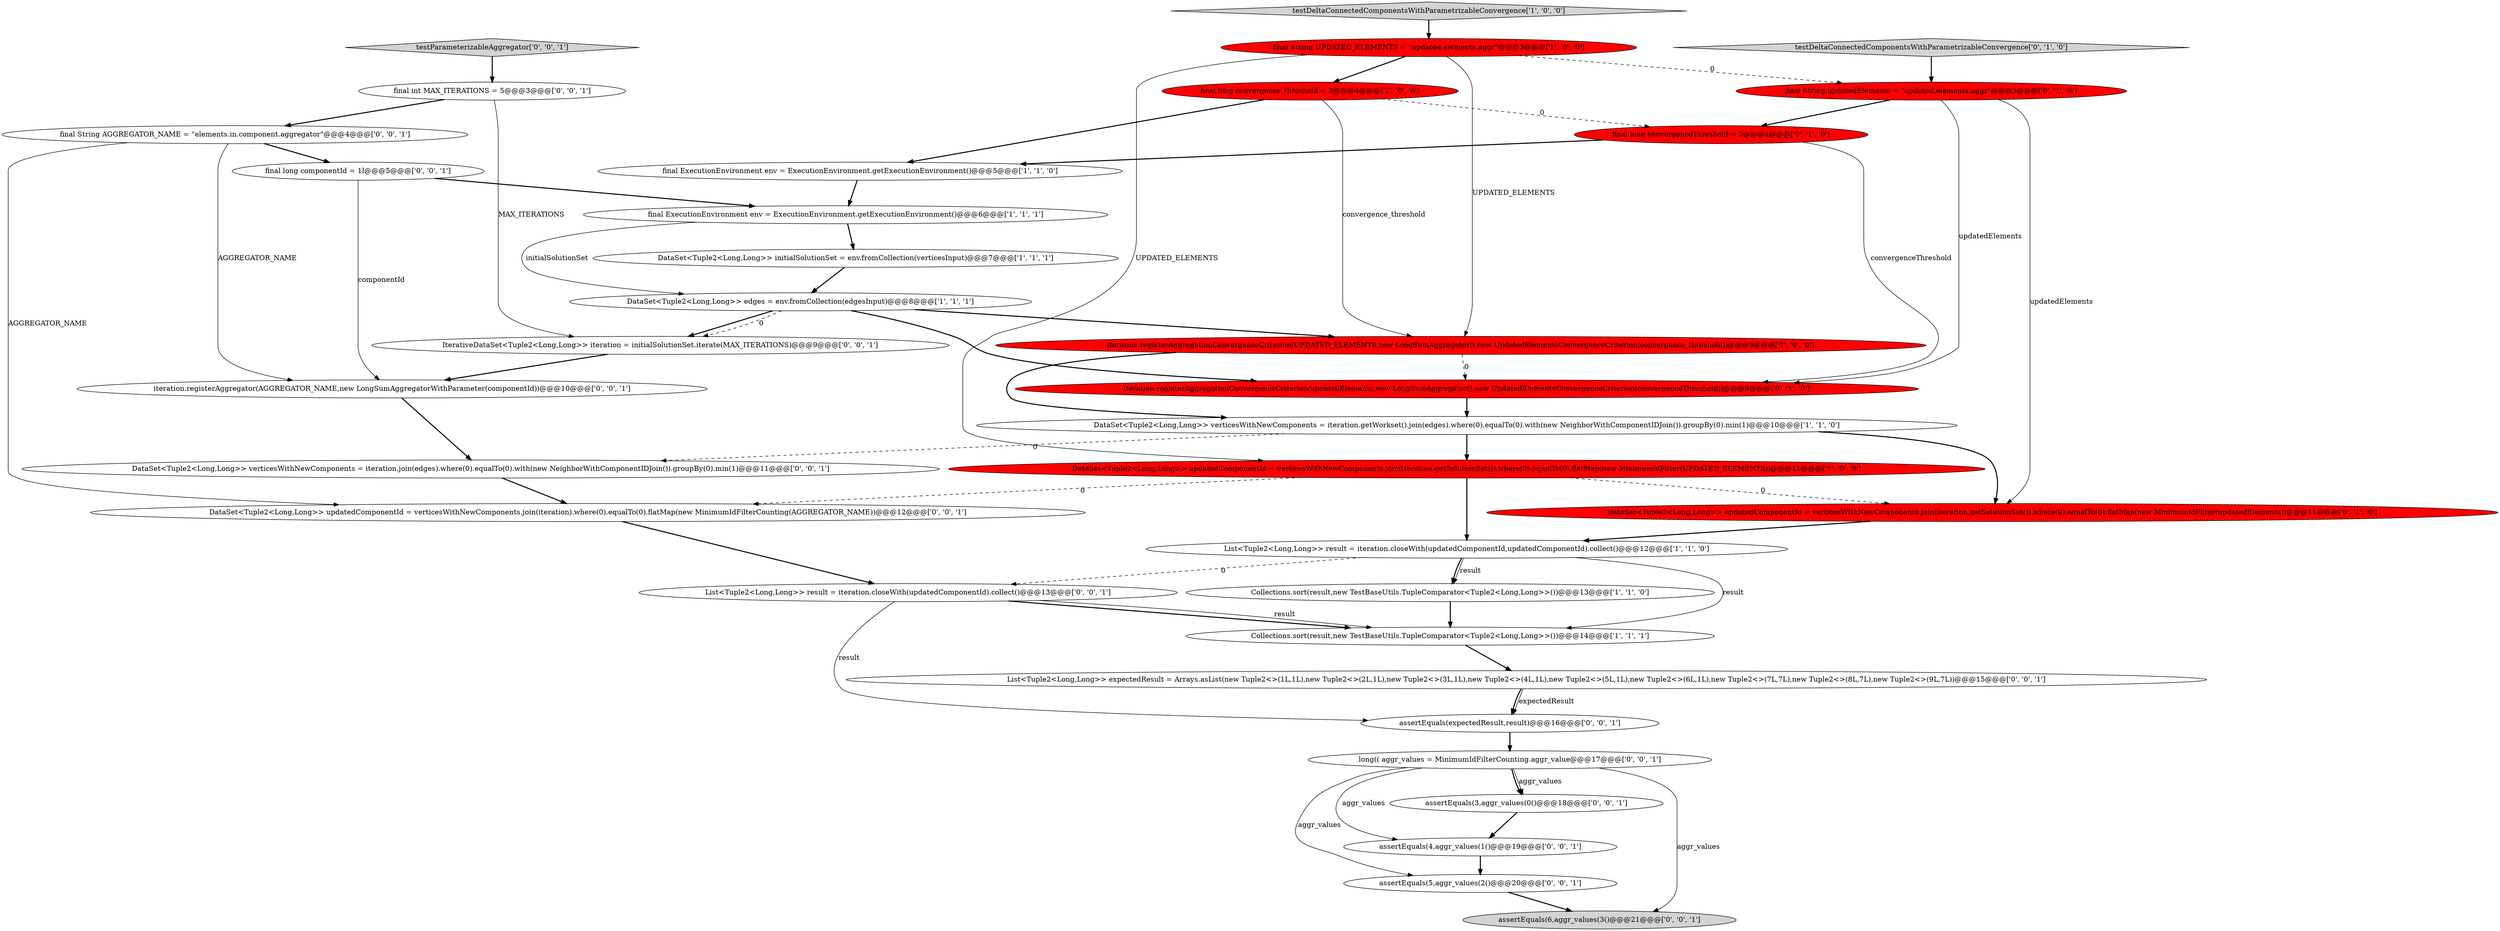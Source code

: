 digraph {
17 [style = filled, label = "DataSet<Tuple2<Long,Long>> updatedComponentId = verticesWithNewComponents.join(iteration.getSolutionSet()).where(0).equalTo(0).flatMap(new MinimumIdFilter(updatedElements))@@@11@@@['0', '1', '0']", fillcolor = red, shape = ellipse image = "AAA1AAABBB2BBB"];
3 [style = filled, label = "DataSet<Tuple2<Long,Long>> initialSolutionSet = env.fromCollection(verticesInput)@@@7@@@['1', '1', '1']", fillcolor = white, shape = ellipse image = "AAA0AAABBB1BBB"];
30 [style = filled, label = "DataSet<Tuple2<Long,Long>> updatedComponentId = verticesWithNewComponents.join(iteration).where(0).equalTo(0).flatMap(new MinimumIdFilterCounting(AGGREGATOR_NAME))@@@12@@@['0', '0', '1']", fillcolor = white, shape = ellipse image = "AAA0AAABBB3BBB"];
24 [style = filled, label = "iteration.registerAggregator(AGGREGATOR_NAME,new LongSumAggregatorWithParameter(componentId))@@@10@@@['0', '0', '1']", fillcolor = white, shape = ellipse image = "AAA0AAABBB3BBB"];
23 [style = filled, label = "final long componentId = 1l@@@5@@@['0', '0', '1']", fillcolor = white, shape = ellipse image = "AAA0AAABBB3BBB"];
8 [style = filled, label = "final ExecutionEnvironment env = ExecutionEnvironment.getExecutionEnvironment()@@@6@@@['1', '1', '1']", fillcolor = white, shape = ellipse image = "AAA0AAABBB1BBB"];
26 [style = filled, label = "assertEquals(5,aggr_values(2()@@@20@@@['0', '0', '1']", fillcolor = white, shape = ellipse image = "AAA0AAABBB3BBB"];
15 [style = filled, label = "iteration.registerAggregationConvergenceCriterion(updatedElements,new LongSumAggregator(),new UpdatedElementsConvergenceCriterion(convergenceThreshold))@@@9@@@['0', '1', '0']", fillcolor = red, shape = ellipse image = "AAA1AAABBB2BBB"];
33 [style = filled, label = "assertEquals(6,aggr_values(3()@@@21@@@['0', '0', '1']", fillcolor = lightgray, shape = ellipse image = "AAA0AAABBB3BBB"];
6 [style = filled, label = "List<Tuple2<Long,Long>> result = iteration.closeWith(updatedComponentId,updatedComponentId).collect()@@@12@@@['1', '1', '0']", fillcolor = white, shape = ellipse image = "AAA0AAABBB1BBB"];
21 [style = filled, label = "IterativeDataSet<Tuple2<Long,Long>> iteration = initialSolutionSet.iterate(MAX_ITERATIONS)@@@9@@@['0', '0', '1']", fillcolor = white, shape = ellipse image = "AAA0AAABBB3BBB"];
1 [style = filled, label = "final String UPDATED_ELEMENTS = \"updated.elements.aggr\"@@@3@@@['1', '0', '0']", fillcolor = red, shape = ellipse image = "AAA1AAABBB1BBB"];
7 [style = filled, label = "Collections.sort(result,new TestBaseUtils.TupleComparator<Tuple2<Long,Long>>())@@@14@@@['1', '1', '1']", fillcolor = white, shape = ellipse image = "AAA0AAABBB1BBB"];
16 [style = filled, label = "final long convergenceThreshold = 3@@@4@@@['0', '1', '0']", fillcolor = red, shape = ellipse image = "AAA1AAABBB2BBB"];
22 [style = filled, label = "long(( aggr_values = MinimumIdFilterCounting.aggr_value@@@17@@@['0', '0', '1']", fillcolor = white, shape = ellipse image = "AAA0AAABBB3BBB"];
2 [style = filled, label = "final long convergence_threshold = 3@@@4@@@['1', '0', '0']", fillcolor = red, shape = ellipse image = "AAA1AAABBB1BBB"];
0 [style = filled, label = "DataSet<Tuple2<Long,Long>> updatedComponentId = verticesWithNewComponents.join(iteration.getSolutionSet()).where(0).equalTo(0).flatMap(new MinimumIdFilter(UPDATED_ELEMENTS))@@@11@@@['1', '0', '0']", fillcolor = red, shape = ellipse image = "AAA1AAABBB1BBB"];
11 [style = filled, label = "DataSet<Tuple2<Long,Long>> edges = env.fromCollection(edgesInput)@@@8@@@['1', '1', '1']", fillcolor = white, shape = ellipse image = "AAA0AAABBB1BBB"];
28 [style = filled, label = "testParameterizableAggregator['0', '0', '1']", fillcolor = lightgray, shape = diamond image = "AAA0AAABBB3BBB"];
19 [style = filled, label = "final String AGGREGATOR_NAME = \"elements.in.component.aggregator\"@@@4@@@['0', '0', '1']", fillcolor = white, shape = ellipse image = "AAA0AAABBB3BBB"];
10 [style = filled, label = "final ExecutionEnvironment env = ExecutionEnvironment.getExecutionEnvironment()@@@5@@@['1', '1', '0']", fillcolor = white, shape = ellipse image = "AAA0AAABBB1BBB"];
31 [style = filled, label = "List<Tuple2<Long,Long>> expectedResult = Arrays.asList(new Tuple2<>(1L,1L),new Tuple2<>(2L,1L),new Tuple2<>(3L,1L),new Tuple2<>(4L,1L),new Tuple2<>(5L,1L),new Tuple2<>(6L,1L),new Tuple2<>(7L,7L),new Tuple2<>(8L,7L),new Tuple2<>(9L,7L))@@@15@@@['0', '0', '1']", fillcolor = white, shape = ellipse image = "AAA0AAABBB3BBB"];
14 [style = filled, label = "final String updatedElements = \"updated.elements.aggr\"@@@3@@@['0', '1', '0']", fillcolor = red, shape = ellipse image = "AAA1AAABBB2BBB"];
9 [style = filled, label = "DataSet<Tuple2<Long,Long>> verticesWithNewComponents = iteration.getWorkset().join(edges).where(0).equalTo(0).with(new NeighborWithComponentIDJoin()).groupBy(0).min(1)@@@10@@@['1', '1', '0']", fillcolor = white, shape = ellipse image = "AAA0AAABBB1BBB"];
29 [style = filled, label = "List<Tuple2<Long,Long>> result = iteration.closeWith(updatedComponentId).collect()@@@13@@@['0', '0', '1']", fillcolor = white, shape = ellipse image = "AAA0AAABBB3BBB"];
4 [style = filled, label = "iteration.registerAggregationConvergenceCriterion(UPDATED_ELEMENTS,new LongSumAggregator(),new UpdatedElementsConvergenceCriterion(convergence_threshold))@@@9@@@['1', '0', '0']", fillcolor = red, shape = ellipse image = "AAA1AAABBB1BBB"];
18 [style = filled, label = "final int MAX_ITERATIONS = 5@@@3@@@['0', '0', '1']", fillcolor = white, shape = ellipse image = "AAA0AAABBB3BBB"];
13 [style = filled, label = "testDeltaConnectedComponentsWithParametrizableConvergence['0', '1', '0']", fillcolor = lightgray, shape = diamond image = "AAA0AAABBB2BBB"];
12 [style = filled, label = "testDeltaConnectedComponentsWithParametrizableConvergence['1', '0', '0']", fillcolor = lightgray, shape = diamond image = "AAA0AAABBB1BBB"];
20 [style = filled, label = "assertEquals(expectedResult,result)@@@16@@@['0', '0', '1']", fillcolor = white, shape = ellipse image = "AAA0AAABBB3BBB"];
25 [style = filled, label = "assertEquals(4,aggr_values(1()@@@19@@@['0', '0', '1']", fillcolor = white, shape = ellipse image = "AAA0AAABBB3BBB"];
27 [style = filled, label = "DataSet<Tuple2<Long,Long>> verticesWithNewComponents = iteration.join(edges).where(0).equalTo(0).with(new NeighborWithComponentIDJoin()).groupBy(0).min(1)@@@11@@@['0', '0', '1']", fillcolor = white, shape = ellipse image = "AAA0AAABBB3BBB"];
5 [style = filled, label = "Collections.sort(result,new TestBaseUtils.TupleComparator<Tuple2<Long,Long>>())@@@13@@@['1', '1', '0']", fillcolor = white, shape = ellipse image = "AAA0AAABBB1BBB"];
32 [style = filled, label = "assertEquals(3,aggr_values(0()@@@18@@@['0', '0', '1']", fillcolor = white, shape = ellipse image = "AAA0AAABBB3BBB"];
14->16 [style = bold, label=""];
4->9 [style = bold, label=""];
22->33 [style = solid, label="aggr_values"];
28->18 [style = bold, label=""];
16->15 [style = solid, label="convergenceThreshold"];
9->0 [style = bold, label=""];
19->30 [style = solid, label="AGGREGATOR_NAME"];
14->15 [style = solid, label="updatedElements"];
17->6 [style = bold, label=""];
0->6 [style = bold, label=""];
16->10 [style = bold, label=""];
1->14 [style = dashed, label="0"];
27->30 [style = bold, label=""];
11->21 [style = bold, label=""];
11->4 [style = bold, label=""];
8->3 [style = bold, label=""];
1->0 [style = solid, label="UPDATED_ELEMENTS"];
3->11 [style = bold, label=""];
18->19 [style = bold, label=""];
6->5 [style = solid, label="result"];
9->27 [style = dashed, label="0"];
9->17 [style = bold, label=""];
22->32 [style = bold, label=""];
14->17 [style = solid, label="updatedElements"];
21->24 [style = bold, label=""];
22->25 [style = solid, label="aggr_values"];
7->31 [style = bold, label=""];
19->24 [style = solid, label="AGGREGATOR_NAME"];
23->8 [style = bold, label=""];
2->10 [style = bold, label=""];
12->1 [style = bold, label=""];
18->21 [style = solid, label="MAX_ITERATIONS"];
22->32 [style = solid, label="aggr_values"];
0->17 [style = dashed, label="0"];
30->29 [style = bold, label=""];
2->4 [style = solid, label="convergence_threshold"];
11->15 [style = bold, label=""];
31->20 [style = solid, label="expectedResult"];
20->22 [style = bold, label=""];
8->11 [style = solid, label="initialSolutionSet"];
6->5 [style = bold, label=""];
29->20 [style = solid, label="result"];
6->29 [style = dashed, label="0"];
10->8 [style = bold, label=""];
22->26 [style = solid, label="aggr_values"];
15->9 [style = bold, label=""];
4->15 [style = dashed, label="0"];
19->23 [style = bold, label=""];
6->7 [style = solid, label="result"];
23->24 [style = solid, label="componentId"];
2->16 [style = dashed, label="0"];
25->26 [style = bold, label=""];
32->25 [style = bold, label=""];
1->4 [style = solid, label="UPDATED_ELEMENTS"];
0->30 [style = dashed, label="0"];
29->7 [style = bold, label=""];
5->7 [style = bold, label=""];
1->2 [style = bold, label=""];
31->20 [style = bold, label=""];
26->33 [style = bold, label=""];
13->14 [style = bold, label=""];
24->27 [style = bold, label=""];
29->7 [style = solid, label="result"];
11->21 [style = dashed, label="0"];
}
